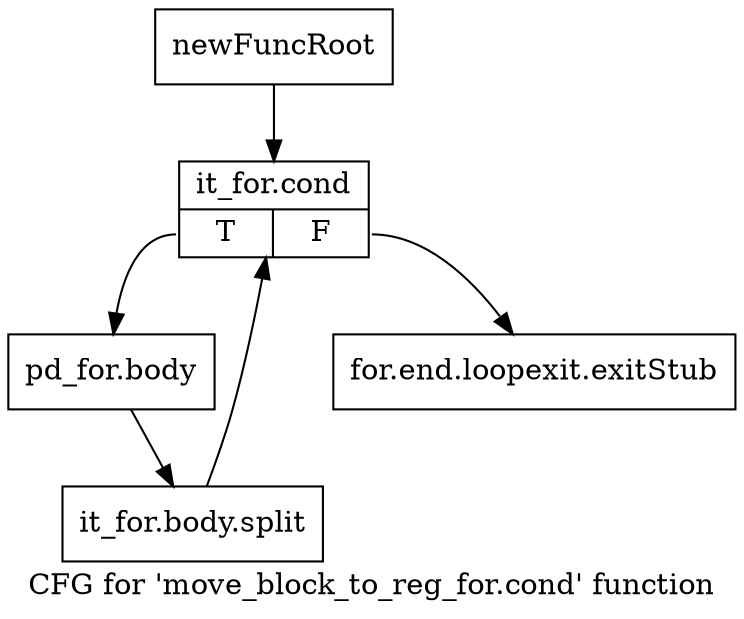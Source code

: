 digraph "CFG for 'move_block_to_reg_for.cond' function" {
	label="CFG for 'move_block_to_reg_for.cond' function";

	Node0xad53940 [shape=record,label="{newFuncRoot}"];
	Node0xad53940 -> Node0xad53da0;
	Node0xad53990 [shape=record,label="{for.end.loopexit.exitStub}"];
	Node0xad53da0 [shape=record,label="{it_for.cond|{<s0>T|<s1>F}}"];
	Node0xad53da0:s0 -> Node0xad53df0;
	Node0xad53da0:s1 -> Node0xad53990;
	Node0xad53df0 [shape=record,label="{pd_for.body}"];
	Node0xad53df0 -> Node0xf49f890;
	Node0xf49f890 [shape=record,label="{it_for.body.split}"];
	Node0xf49f890 -> Node0xad53da0;
}
